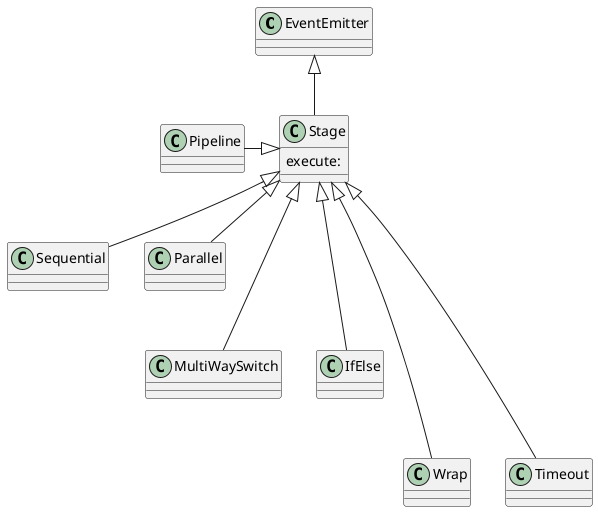 @startuml

Class EventEmitter
Class Stage{
	execute:
}
Class Pipeline

Class Sequential
Class Parallel

Class MultiWaySwitch
Class IfElse

Class Wrap
Class Timeout

Stage -up-|> EventEmitter
Pipeline -|> Stage

Sequential -up-|> Stage 
Parallel -up-|> Stage 

MultiWaySwitch --up-|> Stage 
IfElse --up-|> Stage 

Wrap ---up-|> Stage 
Timeout ---up-|> Stage 

@enduml